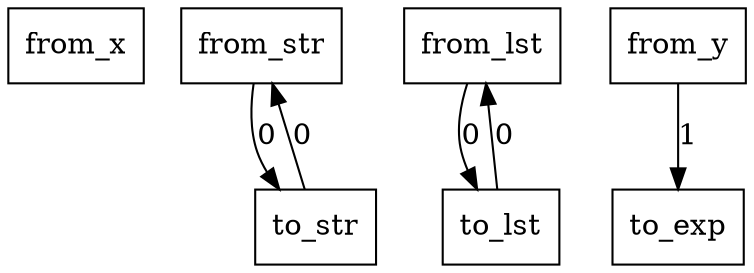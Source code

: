 digraph {
    graph [rankdir=TB
          ,bgcolor=transparent];
    node [shape=box
         ,fillcolor=white
         ,style=filled];
    0 [label=<from_x>];
    1 [label=<from_str>];
    2 [label=<from_lst>];
    3 [label=<from_y>];
    4 [label=<to_exp>];
    5 [label=<to_str>];
    6 [label=<to_lst>];
    1 -> 5 [label=0];
    2 -> 6 [label=0];
    3 -> 4 [label=1];
    5 -> 1 [label=0];
    6 -> 2 [label=0];
}